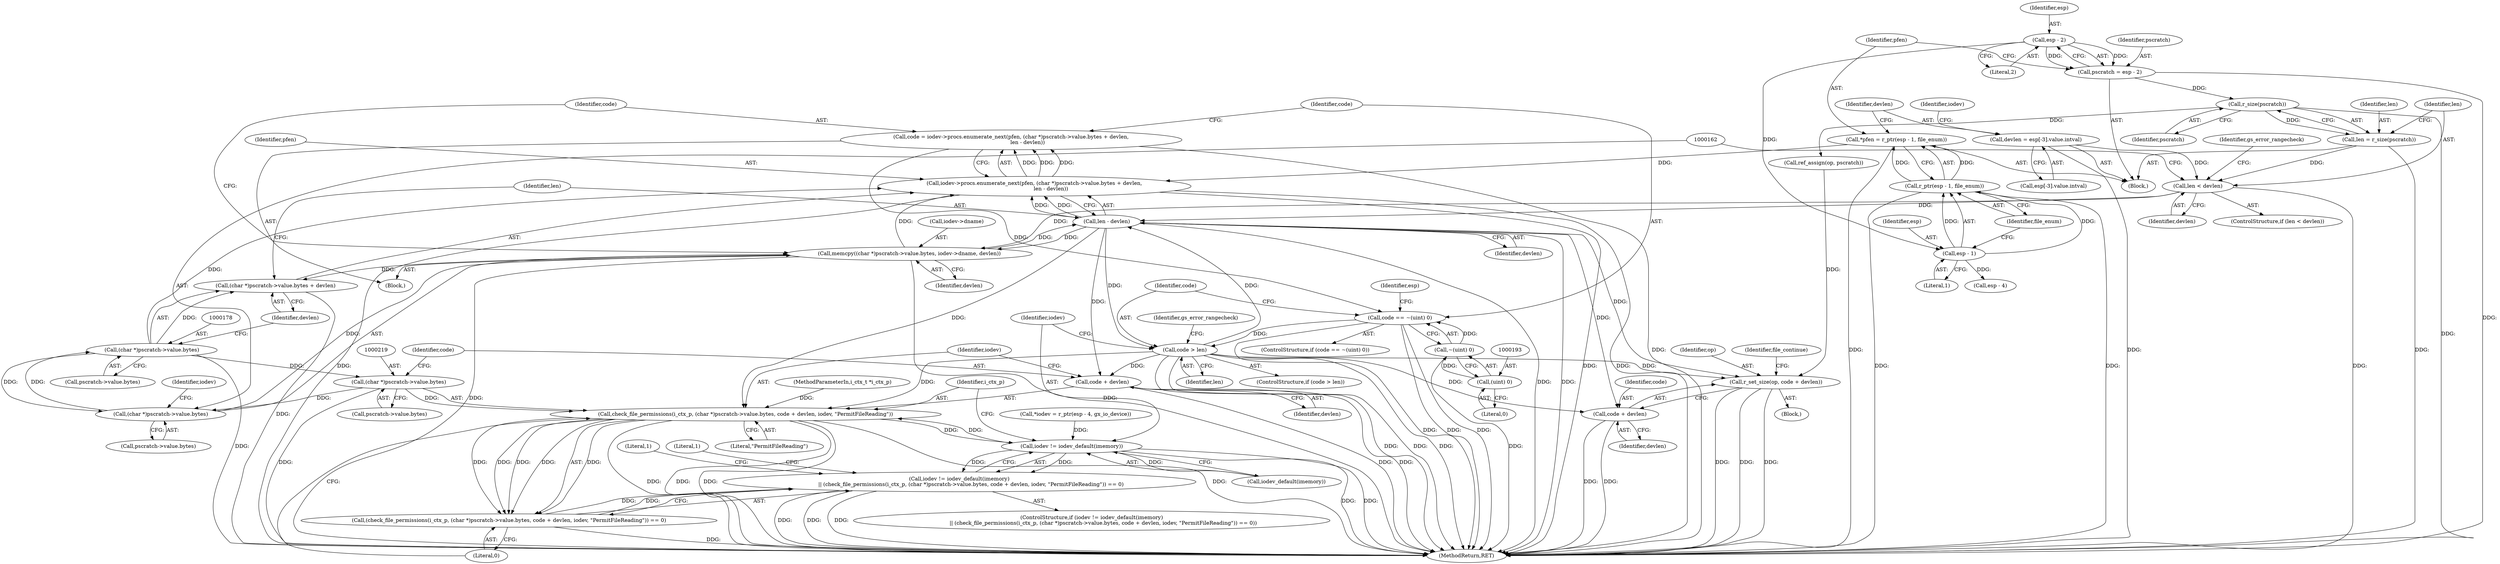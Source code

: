 digraph "0_ghostscript_2fc463d0efbd044a8232611f0898eeb12b72a970@integer" {
"1000172" [label="(Call,code = iodev->procs.enumerate_next(pfen, (char *)pscratch->value.bytes + devlen,\n                    len - devlen))"];
"1000174" [label="(Call,iodev->procs.enumerate_next(pfen, (char *)pscratch->value.bytes + devlen,\n                    len - devlen))"];
"1000120" [label="(Call,*pfen = r_ptr(esp - 1, file_enum))"];
"1000122" [label="(Call,r_ptr(esp - 1, file_enum))"];
"1000123" [label="(Call,esp - 1)"];
"1000116" [label="(Call,esp - 2)"];
"1000177" [label="(Call,(char *)pscratch->value.bytes)"];
"1000161" [label="(Call,(char *)pscratch->value.bytes)"];
"1000218" [label="(Call,(char *)pscratch->value.bytes)"];
"1000160" [label="(Call,memcpy((char *)pscratch->value.bytes, iodev->dname, devlen))"];
"1000185" [label="(Call,len - devlen)"];
"1000153" [label="(Call,len < devlen)"];
"1000147" [label="(Call,len = r_size(pscratch))"];
"1000149" [label="(Call,r_size(pscratch))"];
"1000114" [label="(Call,pscratch = esp - 2)"];
"1000128" [label="(Call,devlen = esp[-3].value.intval)"];
"1000203" [label="(Call,code > len)"];
"1000189" [label="(Call,code == ~(uint) 0)"];
"1000172" [label="(Call,code = iodev->procs.enumerate_next(pfen, (char *)pscratch->value.bytes + devlen,\n                    len - devlen))"];
"1000191" [label="(Call,~(uint) 0)"];
"1000192" [label="(Call,(uint) 0)"];
"1000176" [label="(Call,(char *)pscratch->value.bytes + devlen)"];
"1000216" [label="(Call,check_file_permissions(i_ctx_p, (char *)pscratch->value.bytes, code + devlen, iodev, \"PermitFileReading\"))"];
"1000211" [label="(Call,iodev != iodev_default(imemory))"];
"1000210" [label="(Call,iodev != iodev_default(imemory)\n              || (check_file_permissions(i_ctx_p, (char *)pscratch->value.bytes, code + devlen, iodev, \"PermitFileReading\")) == 0)"];
"1000215" [label="(Call,(check_file_permissions(i_ctx_p, (char *)pscratch->value.bytes, code + devlen, iodev, \"PermitFileReading\")) == 0)"];
"1000225" [label="(Call,code + devlen)"];
"1000237" [label="(Call,r_set_size(op, code + devlen))"];
"1000239" [label="(Call,code + devlen)"];
"1000204" [label="(Identifier,code)"];
"1000161" [label="(Call,(char *)pscratch->value.bytes)"];
"1000191" [label="(Call,~(uint) 0)"];
"1000149" [label="(Call,r_size(pscratch))"];
"1000217" [label="(Identifier,i_ctx_p)"];
"1000153" [label="(Call,len < devlen)"];
"1000194" [label="(Literal,0)"];
"1000176" [label="(Call,(char *)pscratch->value.bytes + devlen)"];
"1000150" [label="(Identifier,pscratch)"];
"1000228" [label="(Identifier,iodev)"];
"1000154" [label="(Identifier,len)"];
"1000190" [label="(Identifier,code)"];
"1000126" [label="(Identifier,file_enum)"];
"1000147" [label="(Call,len = r_size(pscratch))"];
"1000237" [label="(Call,r_set_size(op, code + devlen))"];
"1000121" [label="(Identifier,pfen)"];
"1000139" [label="(Call,*iodev = r_ptr(esp - 4, gx_io_device))"];
"1000213" [label="(Call,iodev_default(imemory))"];
"1000227" [label="(Identifier,devlen)"];
"1000238" [label="(Identifier,op)"];
"1000159" [label="(Block,)"];
"1000239" [label="(Call,code + devlen)"];
"1000202" [label="(ControlStructure,if (code > len))"];
"1000216" [label="(Call,check_file_permissions(i_ctx_p, (char *)pscratch->value.bytes, code + devlen, iodev, \"PermitFileReading\"))"];
"1000177" [label="(Call,(char *)pscratch->value.bytes)"];
"1000207" [label="(Identifier,gs_error_rangecheck)"];
"1000188" [label="(ControlStructure,if (code == ~(uint) 0))"];
"1000124" [label="(Identifier,esp)"];
"1000192" [label="(Call,(uint) 0)"];
"1000226" [label="(Identifier,code)"];
"1000185" [label="(Call,len - devlen)"];
"1000120" [label="(Call,*pfen = r_ptr(esp - 1, file_enum))"];
"1000171" [label="(Identifier,devlen)"];
"1000215" [label="(Call,(check_file_permissions(i_ctx_p, (char *)pscratch->value.bytes, code + devlen, iodev, \"PermitFileReading\")) == 0)"];
"1000230" [label="(Literal,0)"];
"1000243" [label="(Identifier,file_continue)"];
"1000175" [label="(Identifier,pfen)"];
"1000174" [label="(Call,iodev->procs.enumerate_next(pfen, (char *)pscratch->value.bytes + devlen,\n                    len - devlen))"];
"1000212" [label="(Identifier,iodev)"];
"1000225" [label="(Call,code + devlen)"];
"1000125" [label="(Literal,1)"];
"1000160" [label="(Call,memcpy((char *)pscratch->value.bytes, iodev->dname, devlen))"];
"1000253" [label="(Literal,1)"];
"1000234" [label="(Call,ref_assign(op, pscratch))"];
"1000218" [label="(Call,(char *)pscratch->value.bytes)"];
"1000122" [label="(Call,r_ptr(esp - 1, file_enum))"];
"1000179" [label="(Call,pscratch->value.bytes)"];
"1000189" [label="(Call,code == ~(uint) 0)"];
"1000241" [label="(Identifier,devlen)"];
"1000205" [label="(Identifier,len)"];
"1000240" [label="(Identifier,code)"];
"1000129" [label="(Identifier,devlen)"];
"1000187" [label="(Identifier,devlen)"];
"1000211" [label="(Call,iodev != iodev_default(imemory))"];
"1000148" [label="(Identifier,len)"];
"1000184" [label="(Identifier,devlen)"];
"1000231" [label="(Block,)"];
"1000142" [label="(Call,esp - 4)"];
"1000117" [label="(Identifier,esp)"];
"1000169" [label="(Identifier,iodev)"];
"1000233" [label="(Literal,1)"];
"1000115" [label="(Identifier,pscratch)"];
"1000128" [label="(Call,devlen = esp[-3].value.intval)"];
"1000186" [label="(Identifier,len)"];
"1000107" [label="(MethodParameterIn,i_ctx_t *i_ctx_p)"];
"1000197" [label="(Identifier,esp)"];
"1000210" [label="(Call,iodev != iodev_default(imemory)\n              || (check_file_permissions(i_ctx_p, (char *)pscratch->value.bytes, code + devlen, iodev, \"PermitFileReading\")) == 0)"];
"1000229" [label="(Literal,\"PermitFileReading\")"];
"1000155" [label="(Identifier,devlen)"];
"1000254" [label="(MethodReturn,RET)"];
"1000203" [label="(Call,code > len)"];
"1000163" [label="(Call,pscratch->value.bytes)"];
"1000173" [label="(Identifier,code)"];
"1000157" [label="(Identifier,gs_error_rangecheck)"];
"1000123" [label="(Call,esp - 1)"];
"1000114" [label="(Call,pscratch = esp - 2)"];
"1000220" [label="(Call,pscratch->value.bytes)"];
"1000152" [label="(ControlStructure,if (len < devlen))"];
"1000209" [label="(ControlStructure,if (iodev != iodev_default(imemory)\n              || (check_file_permissions(i_ctx_p, (char *)pscratch->value.bytes, code + devlen, iodev, \"PermitFileReading\")) == 0))"];
"1000130" [label="(Call,esp[-3].value.intval)"];
"1000108" [label="(Block,)"];
"1000140" [label="(Identifier,iodev)"];
"1000116" [label="(Call,esp - 2)"];
"1000168" [label="(Call,iodev->dname)"];
"1000172" [label="(Call,code = iodev->procs.enumerate_next(pfen, (char *)pscratch->value.bytes + devlen,\n                    len - devlen))"];
"1000118" [label="(Literal,2)"];
"1000172" -> "1000159"  [label="AST: "];
"1000172" -> "1000174"  [label="CFG: "];
"1000173" -> "1000172"  [label="AST: "];
"1000174" -> "1000172"  [label="AST: "];
"1000190" -> "1000172"  [label="CFG: "];
"1000172" -> "1000254"  [label="DDG: "];
"1000174" -> "1000172"  [label="DDG: "];
"1000174" -> "1000172"  [label="DDG: "];
"1000174" -> "1000172"  [label="DDG: "];
"1000172" -> "1000189"  [label="DDG: "];
"1000174" -> "1000185"  [label="CFG: "];
"1000175" -> "1000174"  [label="AST: "];
"1000176" -> "1000174"  [label="AST: "];
"1000185" -> "1000174"  [label="AST: "];
"1000174" -> "1000254"  [label="DDG: "];
"1000174" -> "1000254"  [label="DDG: "];
"1000174" -> "1000254"  [label="DDG: "];
"1000120" -> "1000174"  [label="DDG: "];
"1000177" -> "1000174"  [label="DDG: "];
"1000160" -> "1000174"  [label="DDG: "];
"1000185" -> "1000174"  [label="DDG: "];
"1000185" -> "1000174"  [label="DDG: "];
"1000120" -> "1000108"  [label="AST: "];
"1000120" -> "1000122"  [label="CFG: "];
"1000121" -> "1000120"  [label="AST: "];
"1000122" -> "1000120"  [label="AST: "];
"1000129" -> "1000120"  [label="CFG: "];
"1000120" -> "1000254"  [label="DDG: "];
"1000122" -> "1000120"  [label="DDG: "];
"1000122" -> "1000120"  [label="DDG: "];
"1000122" -> "1000126"  [label="CFG: "];
"1000123" -> "1000122"  [label="AST: "];
"1000126" -> "1000122"  [label="AST: "];
"1000122" -> "1000254"  [label="DDG: "];
"1000122" -> "1000254"  [label="DDG: "];
"1000123" -> "1000122"  [label="DDG: "];
"1000123" -> "1000122"  [label="DDG: "];
"1000123" -> "1000125"  [label="CFG: "];
"1000124" -> "1000123"  [label="AST: "];
"1000125" -> "1000123"  [label="AST: "];
"1000126" -> "1000123"  [label="CFG: "];
"1000116" -> "1000123"  [label="DDG: "];
"1000123" -> "1000142"  [label="DDG: "];
"1000116" -> "1000114"  [label="AST: "];
"1000116" -> "1000118"  [label="CFG: "];
"1000117" -> "1000116"  [label="AST: "];
"1000118" -> "1000116"  [label="AST: "];
"1000114" -> "1000116"  [label="CFG: "];
"1000116" -> "1000114"  [label="DDG: "];
"1000116" -> "1000114"  [label="DDG: "];
"1000177" -> "1000176"  [label="AST: "];
"1000177" -> "1000179"  [label="CFG: "];
"1000178" -> "1000177"  [label="AST: "];
"1000179" -> "1000177"  [label="AST: "];
"1000184" -> "1000177"  [label="CFG: "];
"1000177" -> "1000254"  [label="DDG: "];
"1000177" -> "1000161"  [label="DDG: "];
"1000177" -> "1000176"  [label="DDG: "];
"1000161" -> "1000177"  [label="DDG: "];
"1000177" -> "1000218"  [label="DDG: "];
"1000161" -> "1000160"  [label="AST: "];
"1000161" -> "1000163"  [label="CFG: "];
"1000162" -> "1000161"  [label="AST: "];
"1000163" -> "1000161"  [label="AST: "];
"1000169" -> "1000161"  [label="CFG: "];
"1000161" -> "1000160"  [label="DDG: "];
"1000218" -> "1000161"  [label="DDG: "];
"1000218" -> "1000216"  [label="AST: "];
"1000218" -> "1000220"  [label="CFG: "];
"1000219" -> "1000218"  [label="AST: "];
"1000220" -> "1000218"  [label="AST: "];
"1000226" -> "1000218"  [label="CFG: "];
"1000218" -> "1000254"  [label="DDG: "];
"1000218" -> "1000216"  [label="DDG: "];
"1000160" -> "1000159"  [label="AST: "];
"1000160" -> "1000171"  [label="CFG: "];
"1000168" -> "1000160"  [label="AST: "];
"1000171" -> "1000160"  [label="AST: "];
"1000173" -> "1000160"  [label="CFG: "];
"1000160" -> "1000254"  [label="DDG: "];
"1000160" -> "1000254"  [label="DDG: "];
"1000185" -> "1000160"  [label="DDG: "];
"1000153" -> "1000160"  [label="DDG: "];
"1000160" -> "1000176"  [label="DDG: "];
"1000160" -> "1000185"  [label="DDG: "];
"1000185" -> "1000187"  [label="CFG: "];
"1000186" -> "1000185"  [label="AST: "];
"1000187" -> "1000185"  [label="AST: "];
"1000185" -> "1000254"  [label="DDG: "];
"1000185" -> "1000254"  [label="DDG: "];
"1000153" -> "1000185"  [label="DDG: "];
"1000203" -> "1000185"  [label="DDG: "];
"1000185" -> "1000203"  [label="DDG: "];
"1000185" -> "1000216"  [label="DDG: "];
"1000185" -> "1000225"  [label="DDG: "];
"1000185" -> "1000237"  [label="DDG: "];
"1000185" -> "1000239"  [label="DDG: "];
"1000153" -> "1000152"  [label="AST: "];
"1000153" -> "1000155"  [label="CFG: "];
"1000154" -> "1000153"  [label="AST: "];
"1000155" -> "1000153"  [label="AST: "];
"1000157" -> "1000153"  [label="CFG: "];
"1000162" -> "1000153"  [label="CFG: "];
"1000153" -> "1000254"  [label="DDG: "];
"1000147" -> "1000153"  [label="DDG: "];
"1000128" -> "1000153"  [label="DDG: "];
"1000147" -> "1000108"  [label="AST: "];
"1000147" -> "1000149"  [label="CFG: "];
"1000148" -> "1000147"  [label="AST: "];
"1000149" -> "1000147"  [label="AST: "];
"1000154" -> "1000147"  [label="CFG: "];
"1000147" -> "1000254"  [label="DDG: "];
"1000149" -> "1000147"  [label="DDG: "];
"1000149" -> "1000150"  [label="CFG: "];
"1000150" -> "1000149"  [label="AST: "];
"1000149" -> "1000254"  [label="DDG: "];
"1000114" -> "1000149"  [label="DDG: "];
"1000149" -> "1000234"  [label="DDG: "];
"1000114" -> "1000108"  [label="AST: "];
"1000115" -> "1000114"  [label="AST: "];
"1000121" -> "1000114"  [label="CFG: "];
"1000114" -> "1000254"  [label="DDG: "];
"1000128" -> "1000108"  [label="AST: "];
"1000128" -> "1000130"  [label="CFG: "];
"1000129" -> "1000128"  [label="AST: "];
"1000130" -> "1000128"  [label="AST: "];
"1000140" -> "1000128"  [label="CFG: "];
"1000128" -> "1000254"  [label="DDG: "];
"1000203" -> "1000202"  [label="AST: "];
"1000203" -> "1000205"  [label="CFG: "];
"1000204" -> "1000203"  [label="AST: "];
"1000205" -> "1000203"  [label="AST: "];
"1000207" -> "1000203"  [label="CFG: "];
"1000212" -> "1000203"  [label="CFG: "];
"1000203" -> "1000254"  [label="DDG: "];
"1000203" -> "1000254"  [label="DDG: "];
"1000203" -> "1000254"  [label="DDG: "];
"1000189" -> "1000203"  [label="DDG: "];
"1000203" -> "1000216"  [label="DDG: "];
"1000203" -> "1000225"  [label="DDG: "];
"1000203" -> "1000237"  [label="DDG: "];
"1000203" -> "1000239"  [label="DDG: "];
"1000189" -> "1000188"  [label="AST: "];
"1000189" -> "1000191"  [label="CFG: "];
"1000190" -> "1000189"  [label="AST: "];
"1000191" -> "1000189"  [label="AST: "];
"1000197" -> "1000189"  [label="CFG: "];
"1000204" -> "1000189"  [label="CFG: "];
"1000189" -> "1000254"  [label="DDG: "];
"1000189" -> "1000254"  [label="DDG: "];
"1000189" -> "1000254"  [label="DDG: "];
"1000191" -> "1000189"  [label="DDG: "];
"1000191" -> "1000192"  [label="CFG: "];
"1000192" -> "1000191"  [label="AST: "];
"1000191" -> "1000254"  [label="DDG: "];
"1000192" -> "1000191"  [label="DDG: "];
"1000192" -> "1000194"  [label="CFG: "];
"1000193" -> "1000192"  [label="AST: "];
"1000194" -> "1000192"  [label="AST: "];
"1000176" -> "1000184"  [label="CFG: "];
"1000184" -> "1000176"  [label="AST: "];
"1000186" -> "1000176"  [label="CFG: "];
"1000176" -> "1000254"  [label="DDG: "];
"1000216" -> "1000215"  [label="AST: "];
"1000216" -> "1000229"  [label="CFG: "];
"1000217" -> "1000216"  [label="AST: "];
"1000225" -> "1000216"  [label="AST: "];
"1000228" -> "1000216"  [label="AST: "];
"1000229" -> "1000216"  [label="AST: "];
"1000230" -> "1000216"  [label="CFG: "];
"1000216" -> "1000254"  [label="DDG: "];
"1000216" -> "1000254"  [label="DDG: "];
"1000216" -> "1000254"  [label="DDG: "];
"1000216" -> "1000254"  [label="DDG: "];
"1000216" -> "1000211"  [label="DDG: "];
"1000216" -> "1000215"  [label="DDG: "];
"1000216" -> "1000215"  [label="DDG: "];
"1000216" -> "1000215"  [label="DDG: "];
"1000216" -> "1000215"  [label="DDG: "];
"1000216" -> "1000215"  [label="DDG: "];
"1000107" -> "1000216"  [label="DDG: "];
"1000211" -> "1000216"  [label="DDG: "];
"1000211" -> "1000210"  [label="AST: "];
"1000211" -> "1000213"  [label="CFG: "];
"1000212" -> "1000211"  [label="AST: "];
"1000213" -> "1000211"  [label="AST: "];
"1000217" -> "1000211"  [label="CFG: "];
"1000210" -> "1000211"  [label="CFG: "];
"1000211" -> "1000254"  [label="DDG: "];
"1000211" -> "1000254"  [label="DDG: "];
"1000211" -> "1000210"  [label="DDG: "];
"1000211" -> "1000210"  [label="DDG: "];
"1000139" -> "1000211"  [label="DDG: "];
"1000213" -> "1000211"  [label="DDG: "];
"1000210" -> "1000209"  [label="AST: "];
"1000210" -> "1000215"  [label="CFG: "];
"1000215" -> "1000210"  [label="AST: "];
"1000253" -> "1000210"  [label="CFG: "];
"1000233" -> "1000210"  [label="CFG: "];
"1000210" -> "1000254"  [label="DDG: "];
"1000210" -> "1000254"  [label="DDG: "];
"1000210" -> "1000254"  [label="DDG: "];
"1000215" -> "1000210"  [label="DDG: "];
"1000215" -> "1000210"  [label="DDG: "];
"1000215" -> "1000230"  [label="CFG: "];
"1000230" -> "1000215"  [label="AST: "];
"1000215" -> "1000254"  [label="DDG: "];
"1000225" -> "1000227"  [label="CFG: "];
"1000226" -> "1000225"  [label="AST: "];
"1000227" -> "1000225"  [label="AST: "];
"1000228" -> "1000225"  [label="CFG: "];
"1000225" -> "1000254"  [label="DDG: "];
"1000225" -> "1000254"  [label="DDG: "];
"1000237" -> "1000231"  [label="AST: "];
"1000237" -> "1000239"  [label="CFG: "];
"1000238" -> "1000237"  [label="AST: "];
"1000239" -> "1000237"  [label="AST: "];
"1000243" -> "1000237"  [label="CFG: "];
"1000237" -> "1000254"  [label="DDG: "];
"1000237" -> "1000254"  [label="DDG: "];
"1000237" -> "1000254"  [label="DDG: "];
"1000234" -> "1000237"  [label="DDG: "];
"1000239" -> "1000241"  [label="CFG: "];
"1000240" -> "1000239"  [label="AST: "];
"1000241" -> "1000239"  [label="AST: "];
"1000239" -> "1000254"  [label="DDG: "];
"1000239" -> "1000254"  [label="DDG: "];
}
